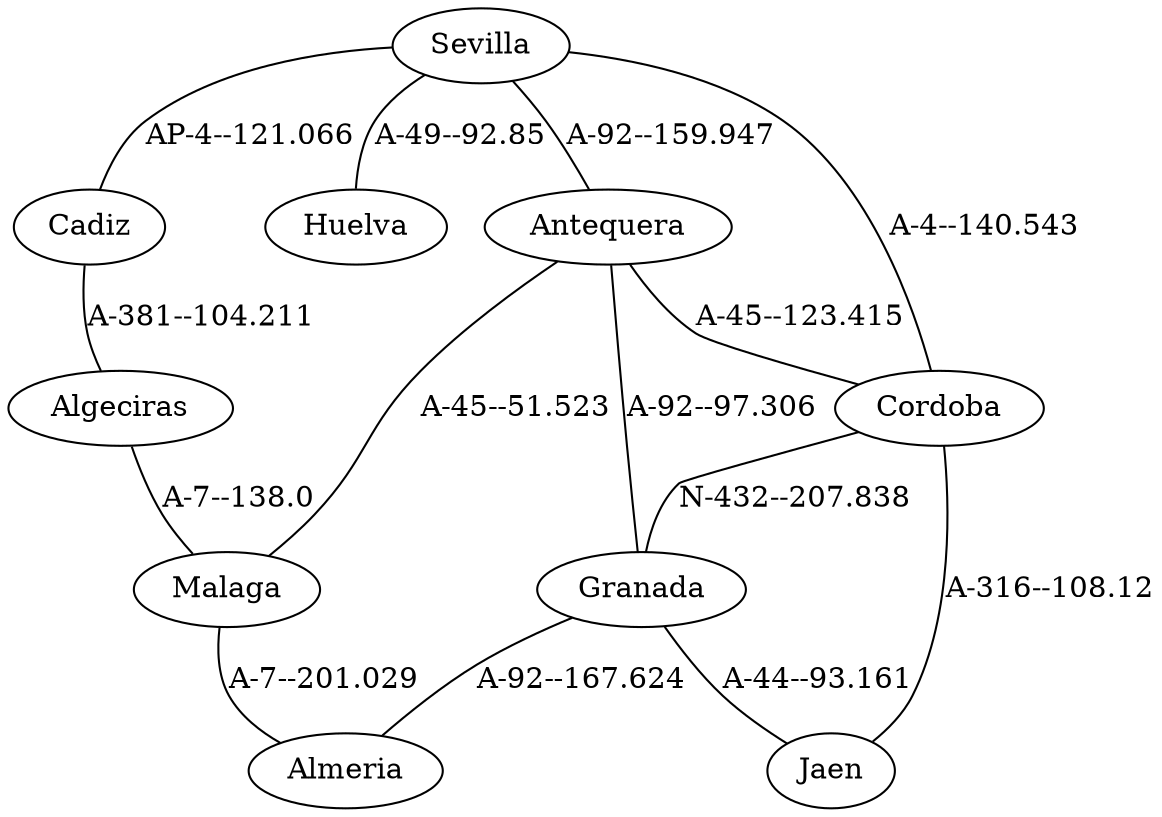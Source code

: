 strict graph G {
  1 [ label="Sevilla" ];
  2 [ label="Cadiz" ];
  3 [ label="Huelva" ];
  4 [ label="Cordoba" ];
  5 [ label="Malaga" ];
  6 [ label="Antequera" ];
  7 [ label="Almeria" ];
  8 [ label="Granada" ];
  9 [ label="Jaen" ];
  10 [ label="Algeciras" ];
  1 -- 3 [ label="A-49--92.85" ];
  1 -- 4 [ label="A-4--140.543" ];
  1 -- 2 [ label="AP-4--121.066" ];
  1 -- 6 [ label="A-92--159.947" ];
  6 -- 8 [ label="A-92--97.306" ];
  6 -- 5 [ label="A-45--51.523" ];
  6 -- 4 [ label="A-45--123.415" ];
  5 -- 7 [ label="A-7--201.029" ];
  4 -- 9 [ label="A-316--108.12" ];
  4 -- 8 [ label="N-432--207.838" ];
  8 -- 7 [ label="A-92--167.624" ];
  8 -- 9 [ label="A-44--93.161" ];
  2 -- 10 [ label="A-381--104.211" ];
  10 -- 5 [ label="A-7--138.0" ];
}
